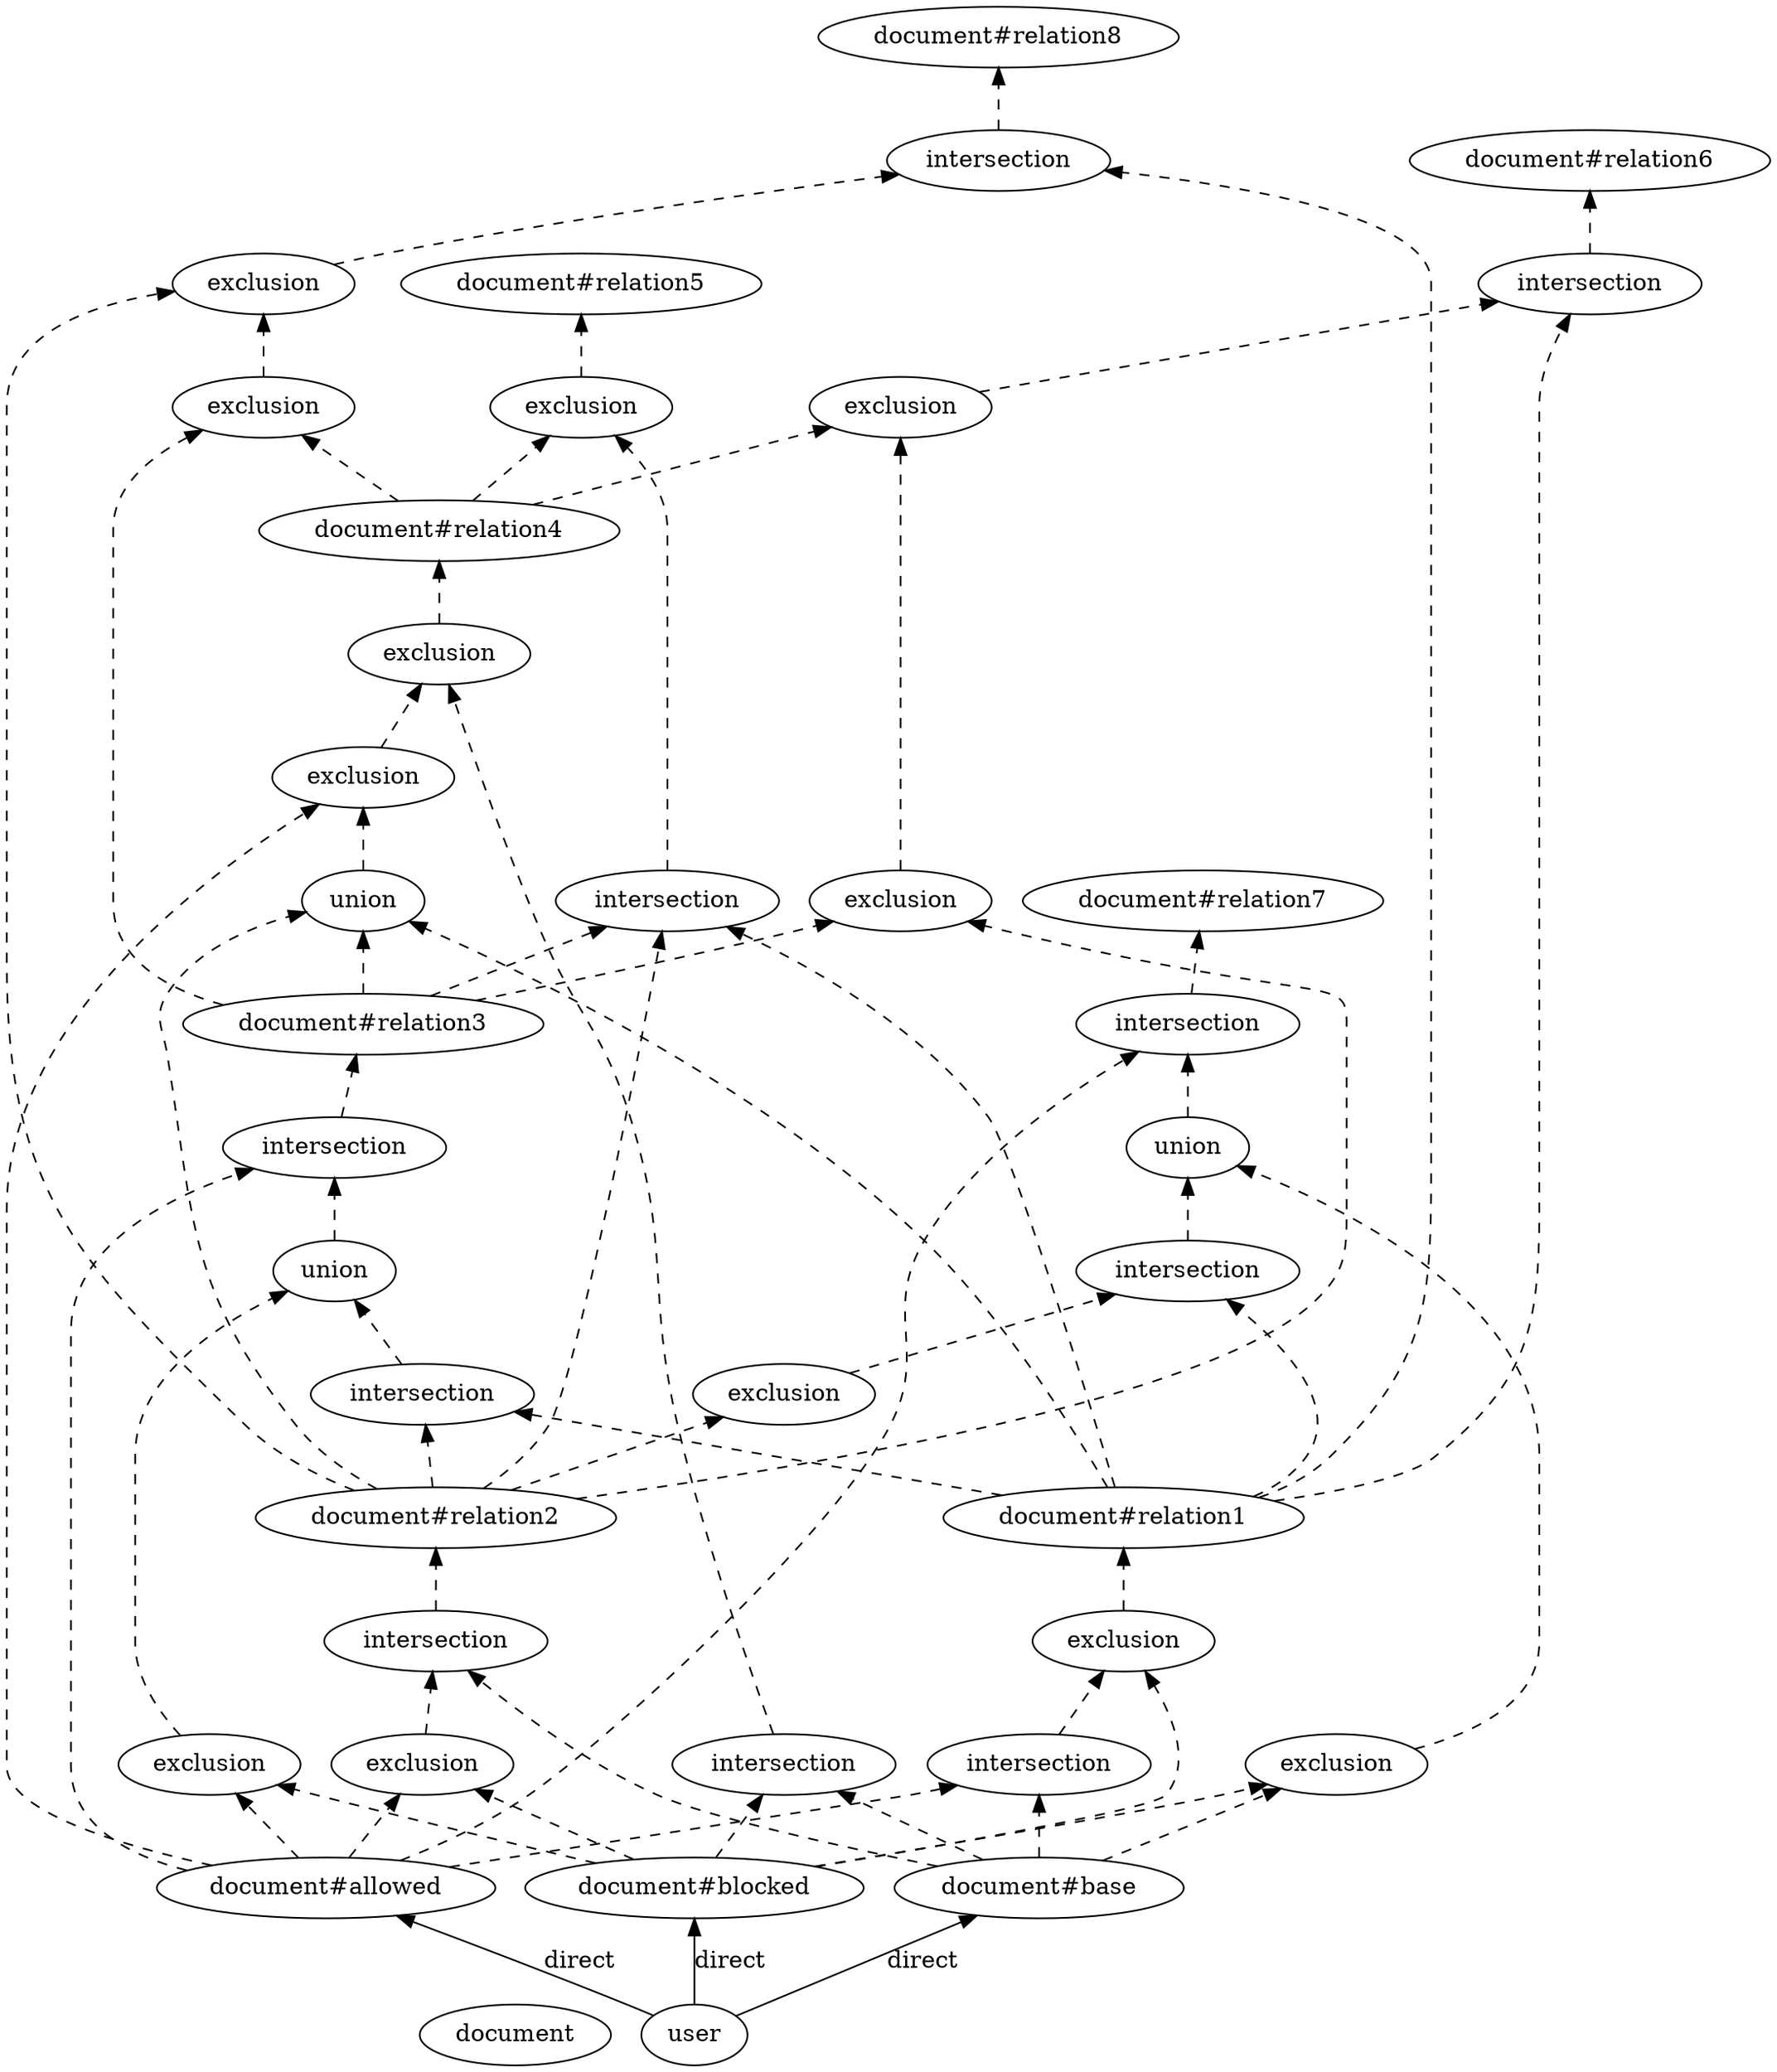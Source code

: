 digraph {
graph [
rankdir=BT
];

// Node definitions.
0 [label=document];
1 [label="document#allowed"];
2 [label=user];
3 [label="document#base"];
4 [label="document#blocked"];
5 [label="document#relation1"];
6 [label=exclusion];
7 [label=intersection];
8 [label="document#relation2"];
9 [label=intersection];
10 [label=exclusion];
11 [label="document#relation3"];
12 [label=intersection];
13 [label=union];
14 [label=intersection];
15 [label=exclusion];
16 [label="document#relation4"];
17 [label=exclusion];
18 [label=exclusion];
19 [label=union];
20 [label=intersection];
21 [label="document#relation5"];
22 [label=exclusion];
23 [label=intersection];
24 [label="document#relation6"];
25 [label=intersection];
26 [label=exclusion];
27 [label=exclusion];
28 [label="document#relation7"];
29 [label=intersection];
30 [label=union];
31 [label=exclusion];
32 [label=intersection];
33 [label=exclusion];
34 [label="document#relation8"];
35 [label=intersection];
36 [label=exclusion];
37 [label=exclusion];

// Edge definitions.
1 -> 7 [style=dashed];
1 -> 10 [style=dashed];
1 -> 12 [style=dashed];
1 -> 15 [style=dashed];
1 -> 18 [style=dashed];
1 -> 29 [style=dashed];
2 -> 1 [label=direct];
2 -> 3 [label=direct];
2 -> 4 [label=direct];
3 -> 7 [style=dashed];
3 -> 9 [style=dashed];
3 -> 20 [style=dashed];
3 -> 31 [style=dashed];
4 -> 6 [style=dashed];
4 -> 10 [style=dashed];
4 -> 15 [style=dashed];
4 -> 20 [style=dashed];
4 -> 31 [style=dashed];
5 -> 14 [style=dashed];
5 -> 19 [style=dashed];
5 -> 23 [style=dashed];
5 -> 25 [style=dashed];
5 -> 32 [style=dashed];
5 -> 35 [style=dashed];
6 -> 5 [style=dashed];
7 -> 6 [style=dashed];
8 -> 14 [style=dashed];
8 -> 19 [style=dashed];
8 -> 23 [style=dashed];
8 -> 27 [style=dashed];
8 -> 33 [style=dashed];
8 -> 36 [style=dashed];
9 -> 8 [style=dashed];
10 -> 9 [style=dashed];
11 -> 19 [style=dashed];
11 -> 23 [style=dashed];
11 -> 27 [style=dashed];
11 -> 37 [style=dashed];
12 -> 11 [style=dashed];
13 -> 12 [style=dashed];
14 -> 13 [style=dashed];
15 -> 13 [style=dashed];
16 -> 22 [style=dashed];
16 -> 26 [style=dashed];
16 -> 37 [style=dashed];
17 -> 16 [style=dashed];
18 -> 17 [style=dashed];
19 -> 18 [style=dashed];
20 -> 17 [style=dashed];
22 -> 21 [style=dashed];
23 -> 22 [style=dashed];
25 -> 24 [style=dashed];
26 -> 25 [style=dashed];
27 -> 26 [style=dashed];
29 -> 28 [style=dashed];
30 -> 29 [style=dashed];
31 -> 30 [style=dashed];
32 -> 30 [style=dashed];
33 -> 32 [style=dashed];
35 -> 34 [style=dashed];
36 -> 35 [style=dashed];
37 -> 36 [style=dashed];
}